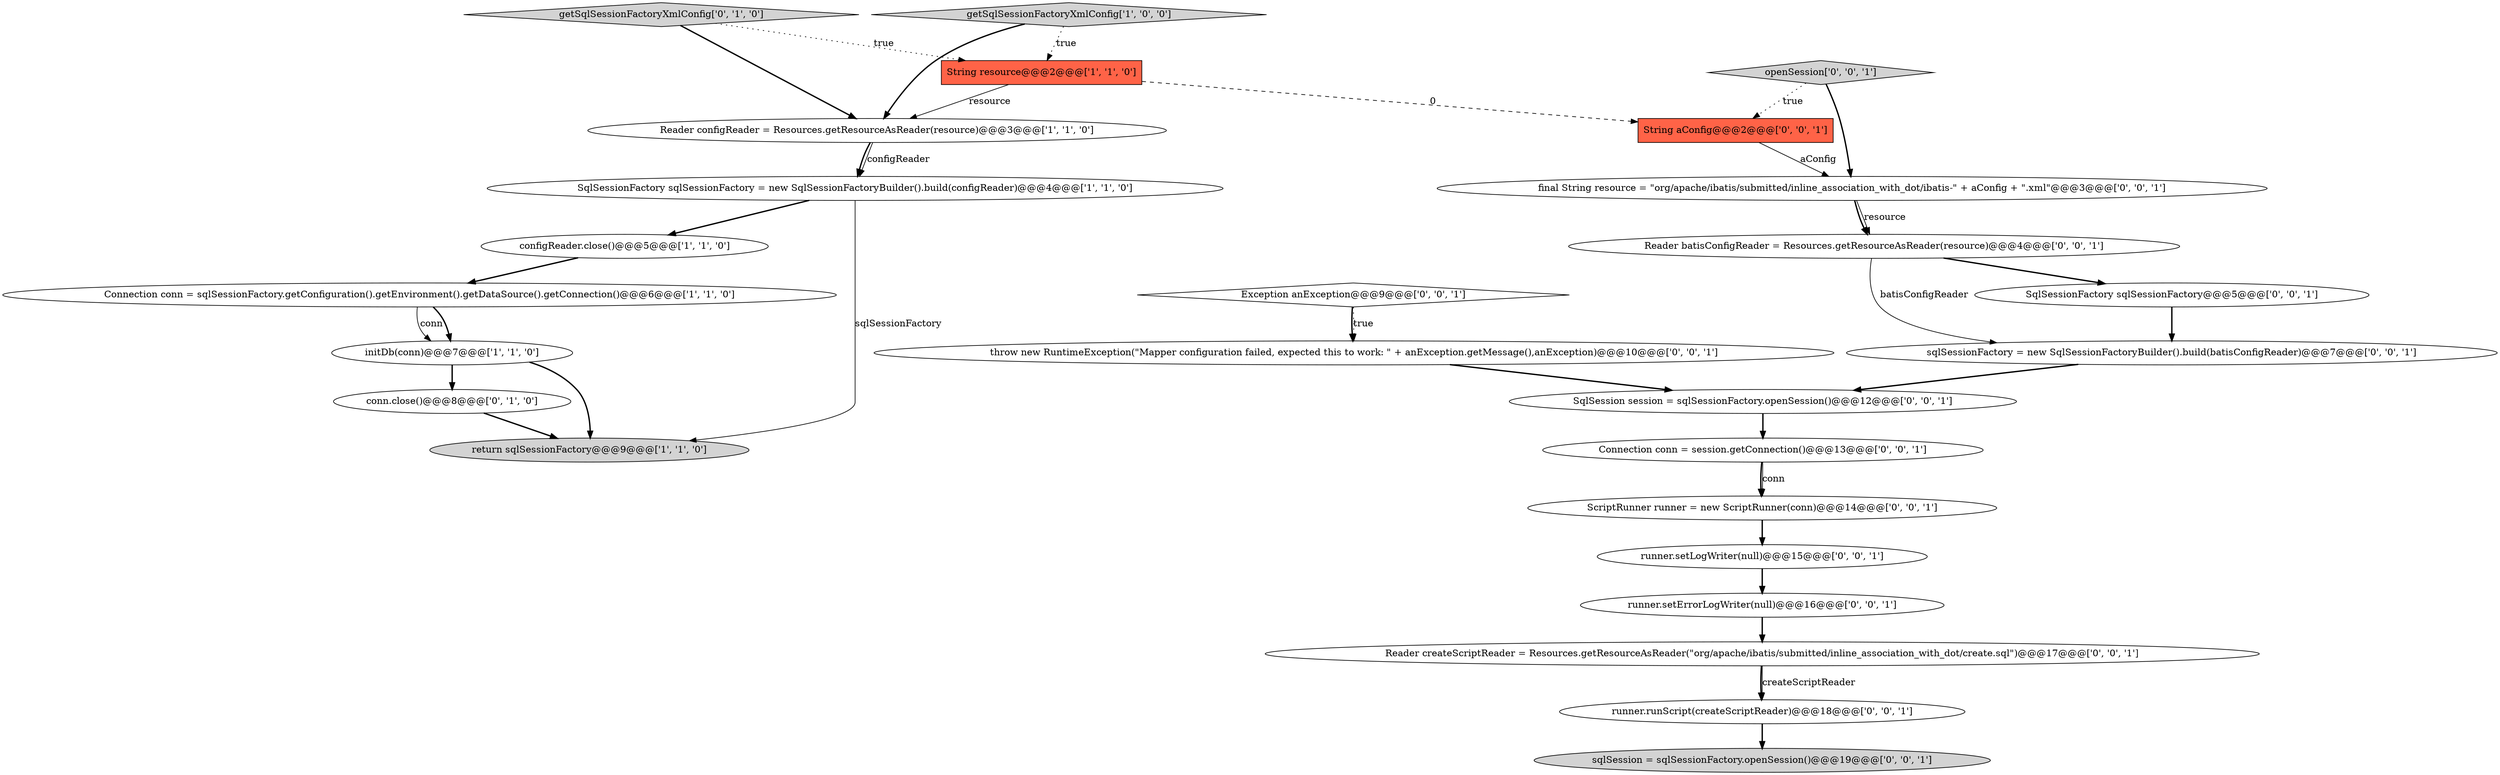 digraph {
9 [style = filled, label = "getSqlSessionFactoryXmlConfig['0', '1', '0']", fillcolor = lightgray, shape = diamond image = "AAA0AAABBB2BBB"];
2 [style = filled, label = "Connection conn = sqlSessionFactory.getConfiguration().getEnvironment().getDataSource().getConnection()@@@6@@@['1', '1', '0']", fillcolor = white, shape = ellipse image = "AAA0AAABBB1BBB"];
7 [style = filled, label = "getSqlSessionFactoryXmlConfig['1', '0', '0']", fillcolor = lightgray, shape = diamond image = "AAA0AAABBB1BBB"];
17 [style = filled, label = "SqlSessionFactory sqlSessionFactory@@@5@@@['0', '0', '1']", fillcolor = white, shape = ellipse image = "AAA0AAABBB3BBB"];
11 [style = filled, label = "Reader createScriptReader = Resources.getResourceAsReader(\"org/apache/ibatis/submitted/inline_association_with_dot/create.sql\")@@@17@@@['0', '0', '1']", fillcolor = white, shape = ellipse image = "AAA0AAABBB3BBB"];
20 [style = filled, label = "final String resource = \"org/apache/ibatis/submitted/inline_association_with_dot/ibatis-\" + aConfig + \".xml\"@@@3@@@['0', '0', '1']", fillcolor = white, shape = ellipse image = "AAA0AAABBB3BBB"];
14 [style = filled, label = "runner.setLogWriter(null)@@@15@@@['0', '0', '1']", fillcolor = white, shape = ellipse image = "AAA0AAABBB3BBB"];
21 [style = filled, label = "ScriptRunner runner = new ScriptRunner(conn)@@@14@@@['0', '0', '1']", fillcolor = white, shape = ellipse image = "AAA0AAABBB3BBB"];
24 [style = filled, label = "openSession['0', '0', '1']", fillcolor = lightgray, shape = diamond image = "AAA0AAABBB3BBB"];
25 [style = filled, label = "sqlSessionFactory = new SqlSessionFactoryBuilder().build(batisConfigReader)@@@7@@@['0', '0', '1']", fillcolor = white, shape = ellipse image = "AAA0AAABBB3BBB"];
8 [style = filled, label = "conn.close()@@@8@@@['0', '1', '0']", fillcolor = white, shape = ellipse image = "AAA1AAABBB2BBB"];
22 [style = filled, label = "String aConfig@@@2@@@['0', '0', '1']", fillcolor = tomato, shape = box image = "AAA0AAABBB3BBB"];
0 [style = filled, label = "return sqlSessionFactory@@@9@@@['1', '1', '0']", fillcolor = lightgray, shape = ellipse image = "AAA0AAABBB1BBB"];
5 [style = filled, label = "initDb(conn)@@@7@@@['1', '1', '0']", fillcolor = white, shape = ellipse image = "AAA0AAABBB1BBB"];
10 [style = filled, label = "Exception anException@@@9@@@['0', '0', '1']", fillcolor = white, shape = diamond image = "AAA0AAABBB3BBB"];
12 [style = filled, label = "sqlSession = sqlSessionFactory.openSession()@@@19@@@['0', '0', '1']", fillcolor = lightgray, shape = ellipse image = "AAA0AAABBB3BBB"];
16 [style = filled, label = "Connection conn = session.getConnection()@@@13@@@['0', '0', '1']", fillcolor = white, shape = ellipse image = "AAA0AAABBB3BBB"];
6 [style = filled, label = "SqlSessionFactory sqlSessionFactory = new SqlSessionFactoryBuilder().build(configReader)@@@4@@@['1', '1', '0']", fillcolor = white, shape = ellipse image = "AAA0AAABBB1BBB"];
4 [style = filled, label = "Reader configReader = Resources.getResourceAsReader(resource)@@@3@@@['1', '1', '0']", fillcolor = white, shape = ellipse image = "AAA0AAABBB1BBB"];
23 [style = filled, label = "throw new RuntimeException(\"Mapper configuration failed, expected this to work: \" + anException.getMessage(),anException)@@@10@@@['0', '0', '1']", fillcolor = white, shape = ellipse image = "AAA0AAABBB3BBB"];
3 [style = filled, label = "String resource@@@2@@@['1', '1', '0']", fillcolor = tomato, shape = box image = "AAA0AAABBB1BBB"];
19 [style = filled, label = "runner.runScript(createScriptReader)@@@18@@@['0', '0', '1']", fillcolor = white, shape = ellipse image = "AAA0AAABBB3BBB"];
18 [style = filled, label = "Reader batisConfigReader = Resources.getResourceAsReader(resource)@@@4@@@['0', '0', '1']", fillcolor = white, shape = ellipse image = "AAA0AAABBB3BBB"];
1 [style = filled, label = "configReader.close()@@@5@@@['1', '1', '0']", fillcolor = white, shape = ellipse image = "AAA0AAABBB1BBB"];
15 [style = filled, label = "runner.setErrorLogWriter(null)@@@16@@@['0', '0', '1']", fillcolor = white, shape = ellipse image = "AAA0AAABBB3BBB"];
13 [style = filled, label = "SqlSession session = sqlSessionFactory.openSession()@@@12@@@['0', '0', '1']", fillcolor = white, shape = ellipse image = "AAA0AAABBB3BBB"];
4->6 [style = bold, label=""];
21->14 [style = bold, label=""];
4->6 [style = solid, label="configReader"];
5->8 [style = bold, label=""];
2->5 [style = solid, label="conn"];
10->23 [style = bold, label=""];
9->4 [style = bold, label=""];
3->22 [style = dashed, label="0"];
8->0 [style = bold, label=""];
6->0 [style = solid, label="sqlSessionFactory"];
24->20 [style = bold, label=""];
2->5 [style = bold, label=""];
20->18 [style = bold, label=""];
18->25 [style = solid, label="batisConfigReader"];
24->22 [style = dotted, label="true"];
22->20 [style = solid, label="aConfig"];
5->0 [style = bold, label=""];
23->13 [style = bold, label=""];
16->21 [style = bold, label=""];
15->11 [style = bold, label=""];
7->4 [style = bold, label=""];
13->16 [style = bold, label=""];
11->19 [style = bold, label=""];
25->13 [style = bold, label=""];
20->18 [style = solid, label="resource"];
10->23 [style = dotted, label="true"];
18->17 [style = bold, label=""];
9->3 [style = dotted, label="true"];
11->19 [style = solid, label="createScriptReader"];
16->21 [style = solid, label="conn"];
7->3 [style = dotted, label="true"];
14->15 [style = bold, label=""];
19->12 [style = bold, label=""];
6->1 [style = bold, label=""];
1->2 [style = bold, label=""];
17->25 [style = bold, label=""];
3->4 [style = solid, label="resource"];
}
